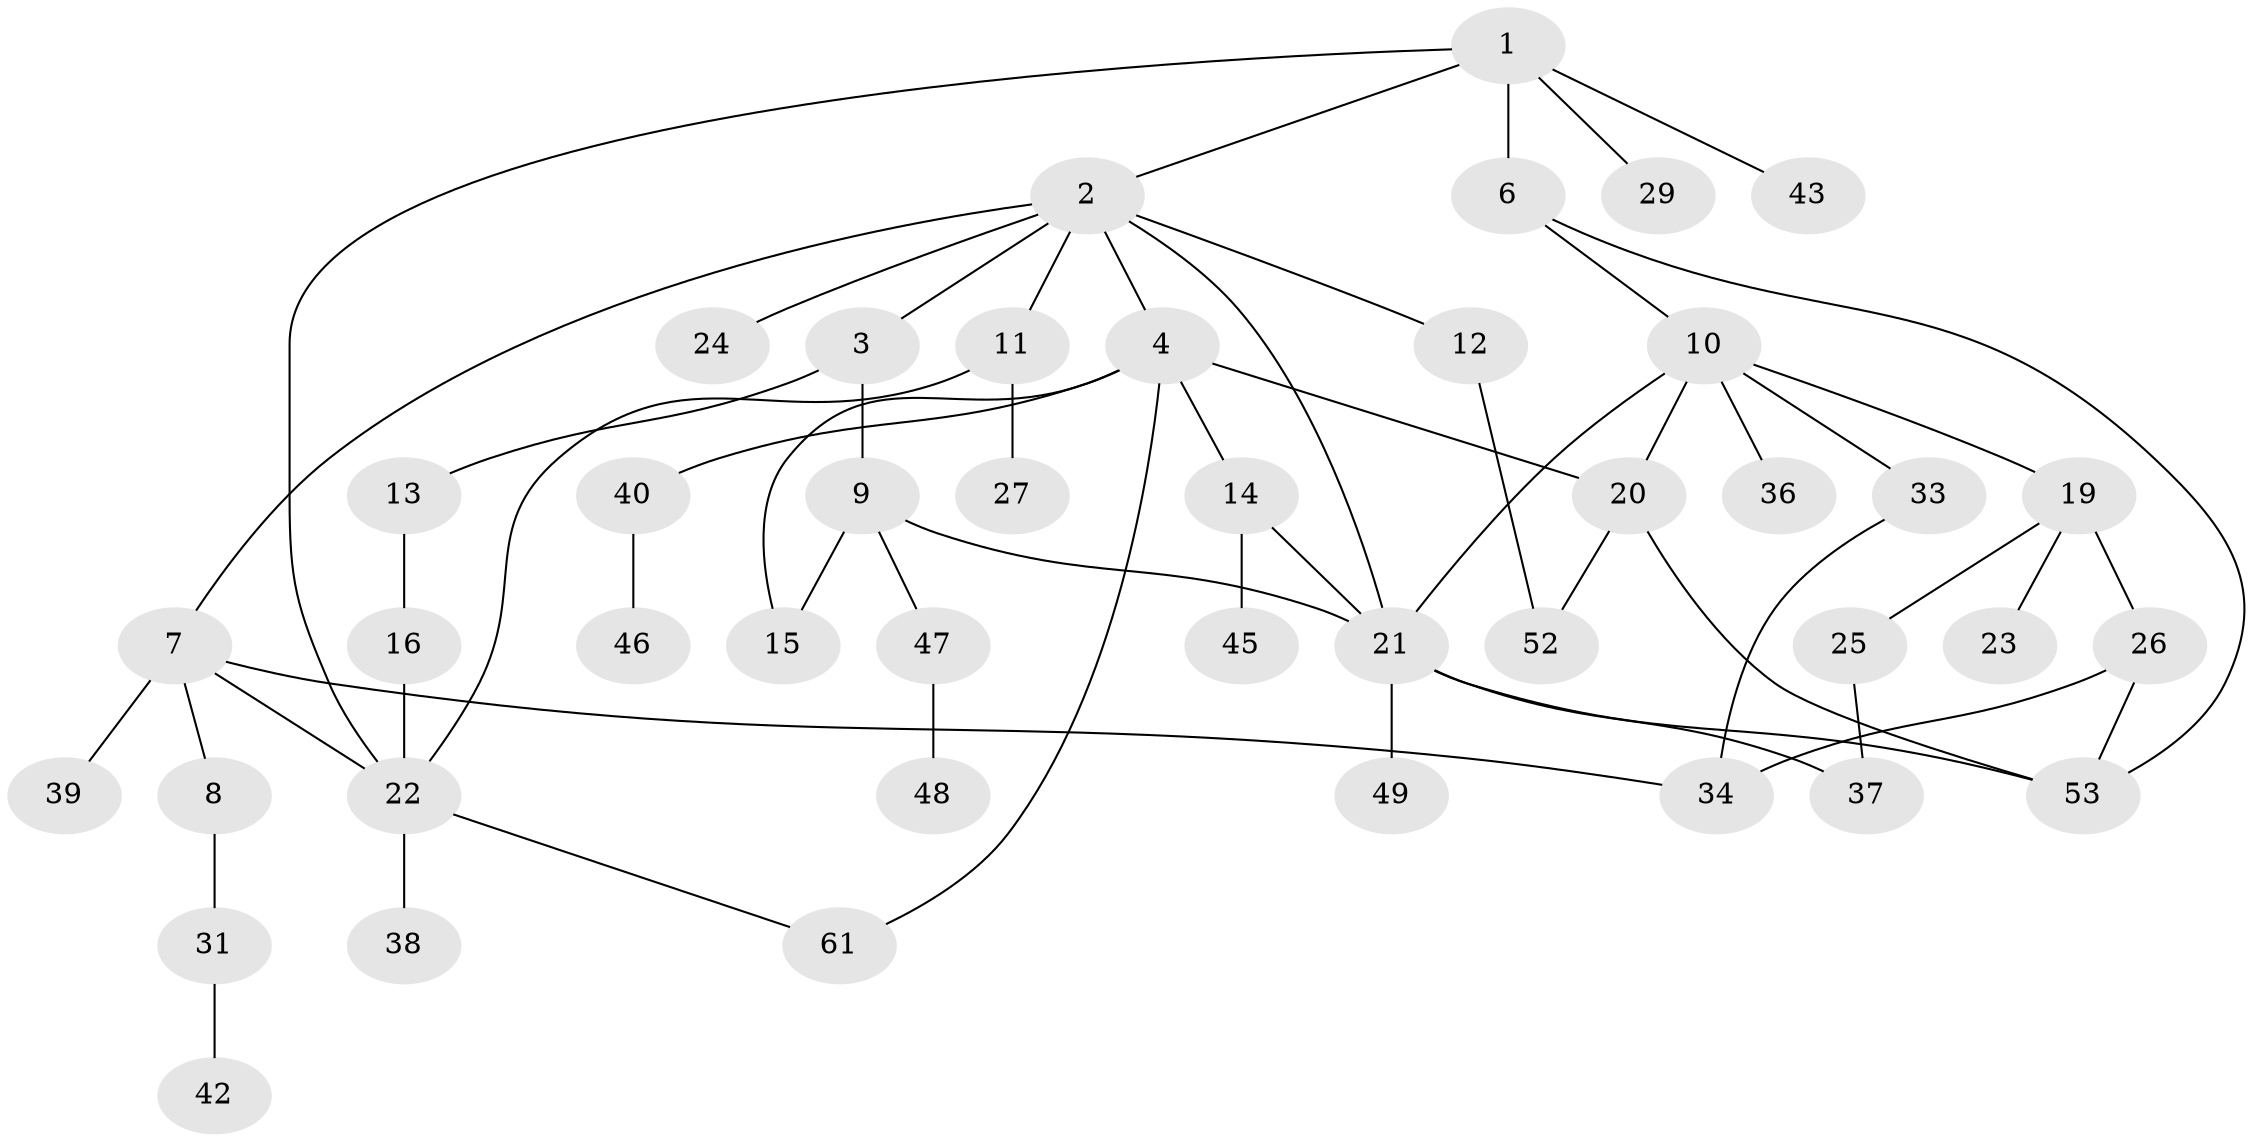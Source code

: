 // original degree distribution, {5: 0.08064516129032258, 8: 0.016129032258064516, 3: 0.1935483870967742, 4: 0.11290322580645161, 2: 0.27419354838709675, 6: 0.016129032258064516, 1: 0.3064516129032258}
// Generated by graph-tools (version 1.1) at 2025/16/03/04/25 18:16:51]
// undirected, 43 vertices, 58 edges
graph export_dot {
graph [start="1"]
  node [color=gray90,style=filled];
  1 [super="+30"];
  2;
  3;
  4 [super="+5+17"];
  6;
  7;
  8;
  9 [super="+60+58"];
  10 [super="+51+28+18"];
  11;
  12;
  13;
  14;
  15;
  16;
  19;
  20;
  21 [super="+32+50"];
  22 [super="+35"];
  23;
  24;
  25 [super="+56"];
  26;
  27;
  29;
  31;
  33;
  34 [super="+54"];
  36;
  37;
  38 [super="+41+44"];
  39;
  40;
  42;
  43;
  45;
  46;
  47;
  48;
  49;
  52;
  53 [super="+57+62"];
  61;
  1 -- 2;
  1 -- 6;
  1 -- 29;
  1 -- 43;
  1 -- 22;
  2 -- 3;
  2 -- 4;
  2 -- 7;
  2 -- 11;
  2 -- 12;
  2 -- 24;
  2 -- 21;
  3 -- 9;
  3 -- 13;
  4 -- 40;
  4 -- 61;
  4 -- 20;
  4 -- 14;
  4 -- 15;
  6 -- 10;
  6 -- 53;
  7 -- 8;
  7 -- 39;
  7 -- 34;
  7 -- 22;
  8 -- 31;
  9 -- 15;
  9 -- 47;
  9 -- 21;
  10 -- 36;
  10 -- 20;
  10 -- 21;
  10 -- 33;
  10 -- 19;
  11 -- 27;
  11 -- 22;
  12 -- 52;
  13 -- 16;
  14 -- 21;
  14 -- 45;
  16 -- 22;
  19 -- 23;
  19 -- 25;
  19 -- 26;
  20 -- 52;
  20 -- 53;
  21 -- 49;
  21 -- 37;
  21 -- 53;
  22 -- 61;
  22 -- 38;
  25 -- 37;
  26 -- 34 [weight=2];
  26 -- 53;
  31 -- 42;
  33 -- 34;
  40 -- 46;
  47 -- 48;
}
